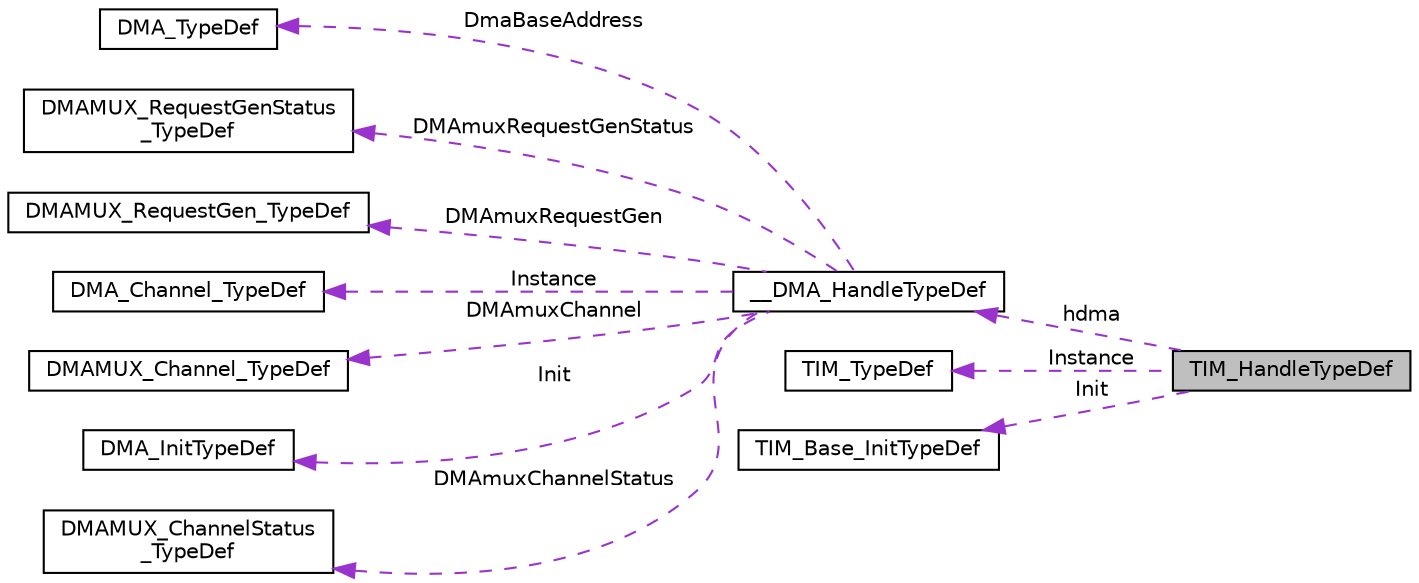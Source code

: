 digraph "TIM_HandleTypeDef"
{
 // LATEX_PDF_SIZE
  edge [fontname="Helvetica",fontsize="10",labelfontname="Helvetica",labelfontsize="10"];
  node [fontname="Helvetica",fontsize="10",shape=record];
  rankdir="LR";
  Node1 [label="TIM_HandleTypeDef",height=0.2,width=0.4,color="black", fillcolor="grey75", style="filled", fontcolor="black",tooltip="TIM Time Base Handle Structure definition."];
  Node2 -> Node1 [dir="back",color="darkorchid3",fontsize="10",style="dashed",label=" hdma" ,fontname="Helvetica"];
  Node2 [label="__DMA_HandleTypeDef",height=0.2,width=0.4,color="black", fillcolor="white", style="filled",URL="$struct____DMA__HandleTypeDef.html",tooltip="DMA handle Structure definition."];
  Node3 -> Node2 [dir="back",color="darkorchid3",fontsize="10",style="dashed",label=" DmaBaseAddress" ,fontname="Helvetica"];
  Node3 [label="DMA_TypeDef",height=0.2,width=0.4,color="black", fillcolor="white", style="filled",URL="$structDMA__TypeDef.html",tooltip=" "];
  Node4 -> Node2 [dir="back",color="darkorchid3",fontsize="10",style="dashed",label=" DMAmuxRequestGenStatus" ,fontname="Helvetica"];
  Node4 [label="DMAMUX_RequestGenStatus\l_TypeDef",height=0.2,width=0.4,color="black", fillcolor="white", style="filled",URL="$structDMAMUX__RequestGenStatus__TypeDef.html",tooltip=" "];
  Node5 -> Node2 [dir="back",color="darkorchid3",fontsize="10",style="dashed",label=" DMAmuxRequestGen" ,fontname="Helvetica"];
  Node5 [label="DMAMUX_RequestGen_TypeDef",height=0.2,width=0.4,color="black", fillcolor="white", style="filled",URL="$structDMAMUX__RequestGen__TypeDef.html",tooltip=" "];
  Node6 -> Node2 [dir="back",color="darkorchid3",fontsize="10",style="dashed",label=" Instance" ,fontname="Helvetica"];
  Node6 [label="DMA_Channel_TypeDef",height=0.2,width=0.4,color="black", fillcolor="white", style="filled",URL="$structDMA__Channel__TypeDef.html",tooltip="DMA Controller."];
  Node7 -> Node2 [dir="back",color="darkorchid3",fontsize="10",style="dashed",label=" DMAmuxChannel" ,fontname="Helvetica"];
  Node7 [label="DMAMUX_Channel_TypeDef",height=0.2,width=0.4,color="black", fillcolor="white", style="filled",URL="$structDMAMUX__Channel__TypeDef.html",tooltip="DMA Multiplexer."];
  Node8 -> Node2 [dir="back",color="darkorchid3",fontsize="10",style="dashed",label=" Init" ,fontname="Helvetica"];
  Node8 [label="DMA_InitTypeDef",height=0.2,width=0.4,color="black", fillcolor="white", style="filled",URL="$structDMA__InitTypeDef.html",tooltip="DMA Configuration Structure definition."];
  Node9 -> Node2 [dir="back",color="darkorchid3",fontsize="10",style="dashed",label=" DMAmuxChannelStatus" ,fontname="Helvetica"];
  Node9 [label="DMAMUX_ChannelStatus\l_TypeDef",height=0.2,width=0.4,color="black", fillcolor="white", style="filled",URL="$structDMAMUX__ChannelStatus__TypeDef.html",tooltip=" "];
  Node10 -> Node1 [dir="back",color="darkorchid3",fontsize="10",style="dashed",label=" Instance" ,fontname="Helvetica"];
  Node10 [label="TIM_TypeDef",height=0.2,width=0.4,color="black", fillcolor="white", style="filled",URL="$structTIM__TypeDef.html",tooltip="TIM."];
  Node11 -> Node1 [dir="back",color="darkorchid3",fontsize="10",style="dashed",label=" Init" ,fontname="Helvetica"];
  Node11 [label="TIM_Base_InitTypeDef",height=0.2,width=0.4,color="black", fillcolor="white", style="filled",URL="$structTIM__Base__InitTypeDef.html",tooltip="TIM Time base Configuration Structure definition."];
}
